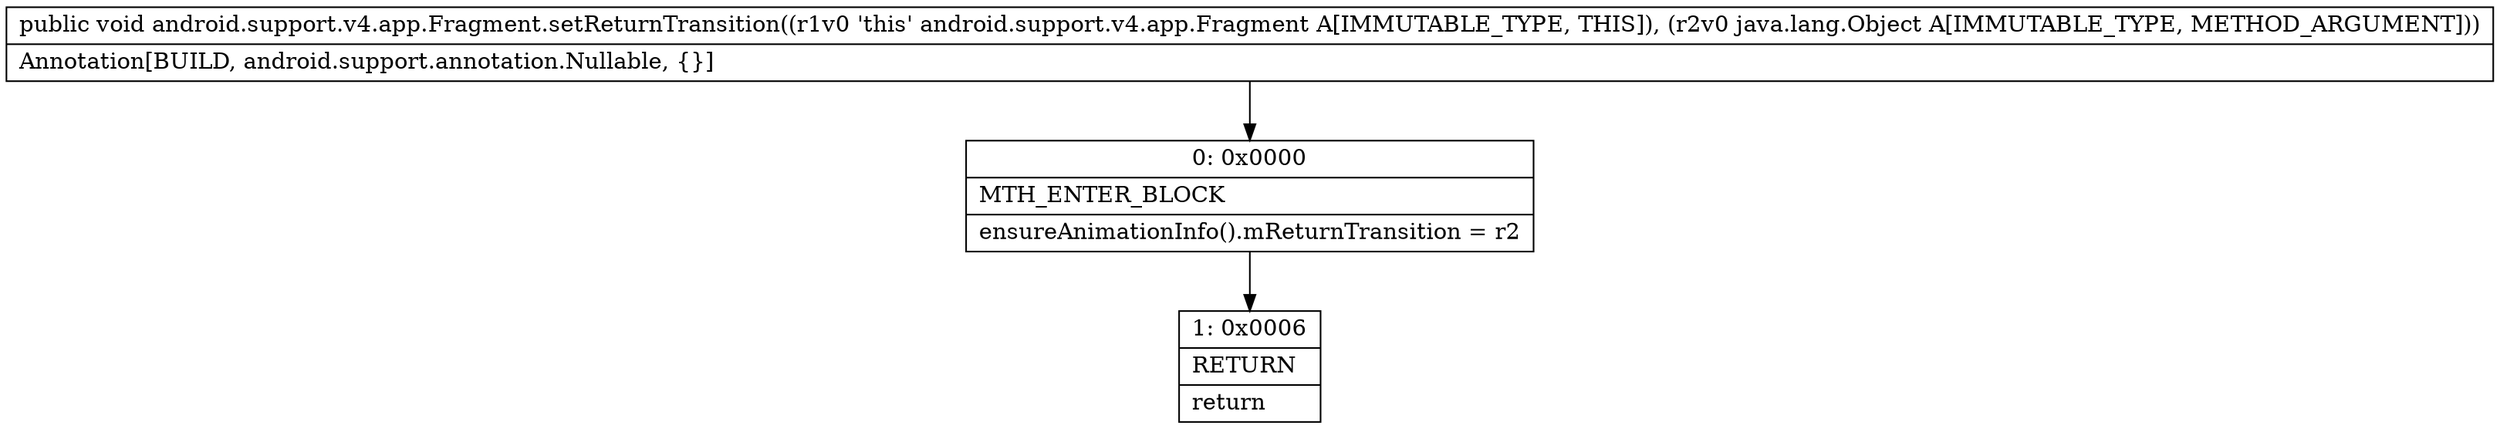 digraph "CFG forandroid.support.v4.app.Fragment.setReturnTransition(Ljava\/lang\/Object;)V" {
Node_0 [shape=record,label="{0\:\ 0x0000|MTH_ENTER_BLOCK\l|ensureAnimationInfo().mReturnTransition = r2\l}"];
Node_1 [shape=record,label="{1\:\ 0x0006|RETURN\l|return\l}"];
MethodNode[shape=record,label="{public void android.support.v4.app.Fragment.setReturnTransition((r1v0 'this' android.support.v4.app.Fragment A[IMMUTABLE_TYPE, THIS]), (r2v0 java.lang.Object A[IMMUTABLE_TYPE, METHOD_ARGUMENT]))  | Annotation[BUILD, android.support.annotation.Nullable, \{\}]\l}"];
MethodNode -> Node_0;
Node_0 -> Node_1;
}

